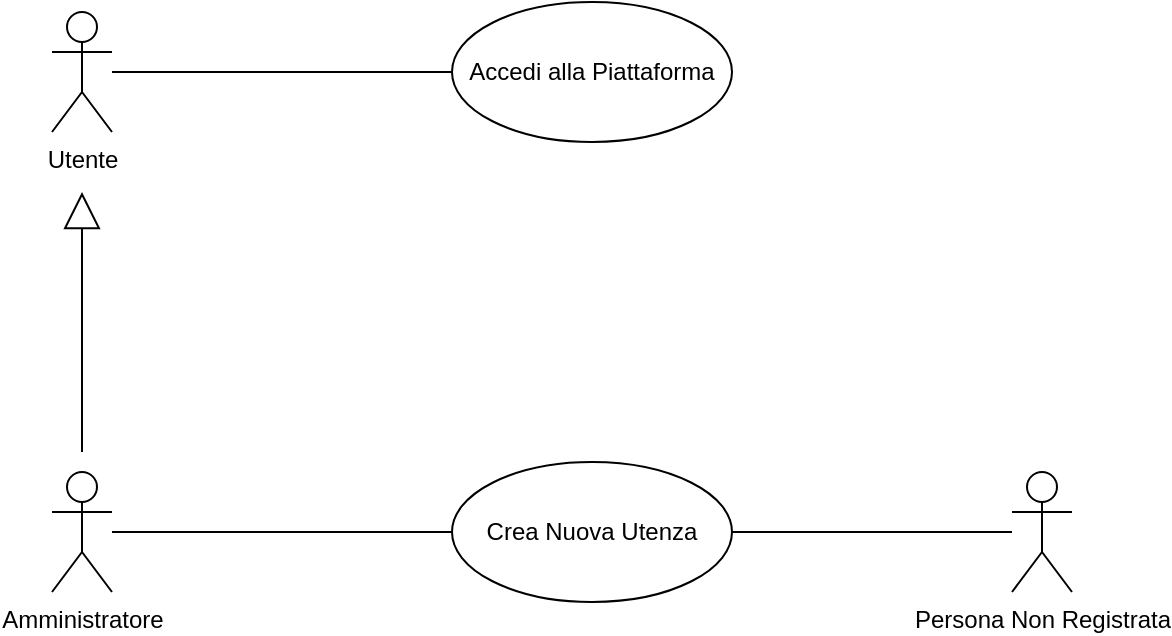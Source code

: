 <mxfile version="26.1.1">
  <diagram name="Pagina-1" id="3X01zH0MSa9MLvh9rQfr">
    <mxGraphModel dx="1034" dy="511" grid="1" gridSize="10" guides="1" tooltips="1" connect="1" arrows="1" fold="1" page="1" pageScale="1" pageWidth="827" pageHeight="1169" math="0" shadow="0">
      <root>
        <mxCell id="0" />
        <mxCell id="1" parent="0" />
        <mxCell id="bIl7EeEL8q_whj3lT6VY-1" value="Utente" style="shape=umlActor;verticalLabelPosition=bottom;verticalAlign=top;html=1;" vertex="1" parent="1">
          <mxGeometry x="140" y="125" width="30" height="60" as="geometry" />
        </mxCell>
        <mxCell id="bIl7EeEL8q_whj3lT6VY-3" value="Amministratore" style="shape=umlActor;verticalLabelPosition=bottom;verticalAlign=top;html=1;" vertex="1" parent="1">
          <mxGeometry x="140" y="355" width="30" height="60" as="geometry" />
        </mxCell>
        <mxCell id="bIl7EeEL8q_whj3lT6VY-7" value="" style="endArrow=block;endSize=16;endFill=0;html=1;rounded=0;" edge="1" parent="1">
          <mxGeometry width="160" relative="1" as="geometry">
            <mxPoint x="155" y="345" as="sourcePoint" />
            <mxPoint x="155" y="215" as="targetPoint" />
          </mxGeometry>
        </mxCell>
        <mxCell id="bIl7EeEL8q_whj3lT6VY-8" value="Accedi alla Piattaforma" style="ellipse;whiteSpace=wrap;html=1;" vertex="1" parent="1">
          <mxGeometry x="340" y="120" width="140" height="70" as="geometry" />
        </mxCell>
        <mxCell id="bIl7EeEL8q_whj3lT6VY-10" value="" style="endArrow=none;html=1;edgeStyle=orthogonalEdgeStyle;rounded=0;" edge="1" parent="1" source="bIl7EeEL8q_whj3lT6VY-1" target="bIl7EeEL8q_whj3lT6VY-8">
          <mxGeometry relative="1" as="geometry">
            <mxPoint x="320" y="255" as="sourcePoint" />
            <mxPoint x="480" y="255" as="targetPoint" />
          </mxGeometry>
        </mxCell>
        <mxCell id="bIl7EeEL8q_whj3lT6VY-13" value="Crea Nuova Utenza" style="ellipse;whiteSpace=wrap;html=1;" vertex="1" parent="1">
          <mxGeometry x="340" y="350" width="140" height="70" as="geometry" />
        </mxCell>
        <mxCell id="bIl7EeEL8q_whj3lT6VY-14" value="" style="endArrow=none;html=1;edgeStyle=orthogonalEdgeStyle;rounded=0;" edge="1" parent="1" target="bIl7EeEL8q_whj3lT6VY-13" source="bIl7EeEL8q_whj3lT6VY-3">
          <mxGeometry relative="1" as="geometry">
            <mxPoint x="170" y="385" as="sourcePoint" />
            <mxPoint x="480" y="485" as="targetPoint" />
          </mxGeometry>
        </mxCell>
        <mxCell id="bIl7EeEL8q_whj3lT6VY-15" value="Persona Non Registrata" style="shape=umlActor;verticalLabelPosition=bottom;verticalAlign=top;html=1;" vertex="1" parent="1">
          <mxGeometry x="620" y="355" width="30" height="60" as="geometry" />
        </mxCell>
        <mxCell id="bIl7EeEL8q_whj3lT6VY-22" value="" style="endArrow=none;html=1;edgeStyle=orthogonalEdgeStyle;rounded=0;" edge="1" parent="1" source="bIl7EeEL8q_whj3lT6VY-13" target="bIl7EeEL8q_whj3lT6VY-15">
          <mxGeometry relative="1" as="geometry">
            <mxPoint x="180" y="395" as="sourcePoint" />
            <mxPoint x="350" y="395" as="targetPoint" />
          </mxGeometry>
        </mxCell>
      </root>
    </mxGraphModel>
  </diagram>
</mxfile>
